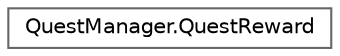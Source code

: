 digraph "Graphical Class Hierarchy"
{
 // INTERACTIVE_SVG=YES
 // LATEX_PDF_SIZE
  bgcolor="transparent";
  edge [fontname=Helvetica,fontsize=10,labelfontname=Helvetica,labelfontsize=10];
  node [fontname=Helvetica,fontsize=10,shape=box,height=0.2,width=0.4];
  rankdir="LR";
  Node0 [id="Node000000",label="QuestManager.QuestReward",height=0.2,width=0.4,color="grey40", fillcolor="white", style="filled",URL="$class_quest_manager_1_1_quest_reward.html",tooltip=" "];
}

